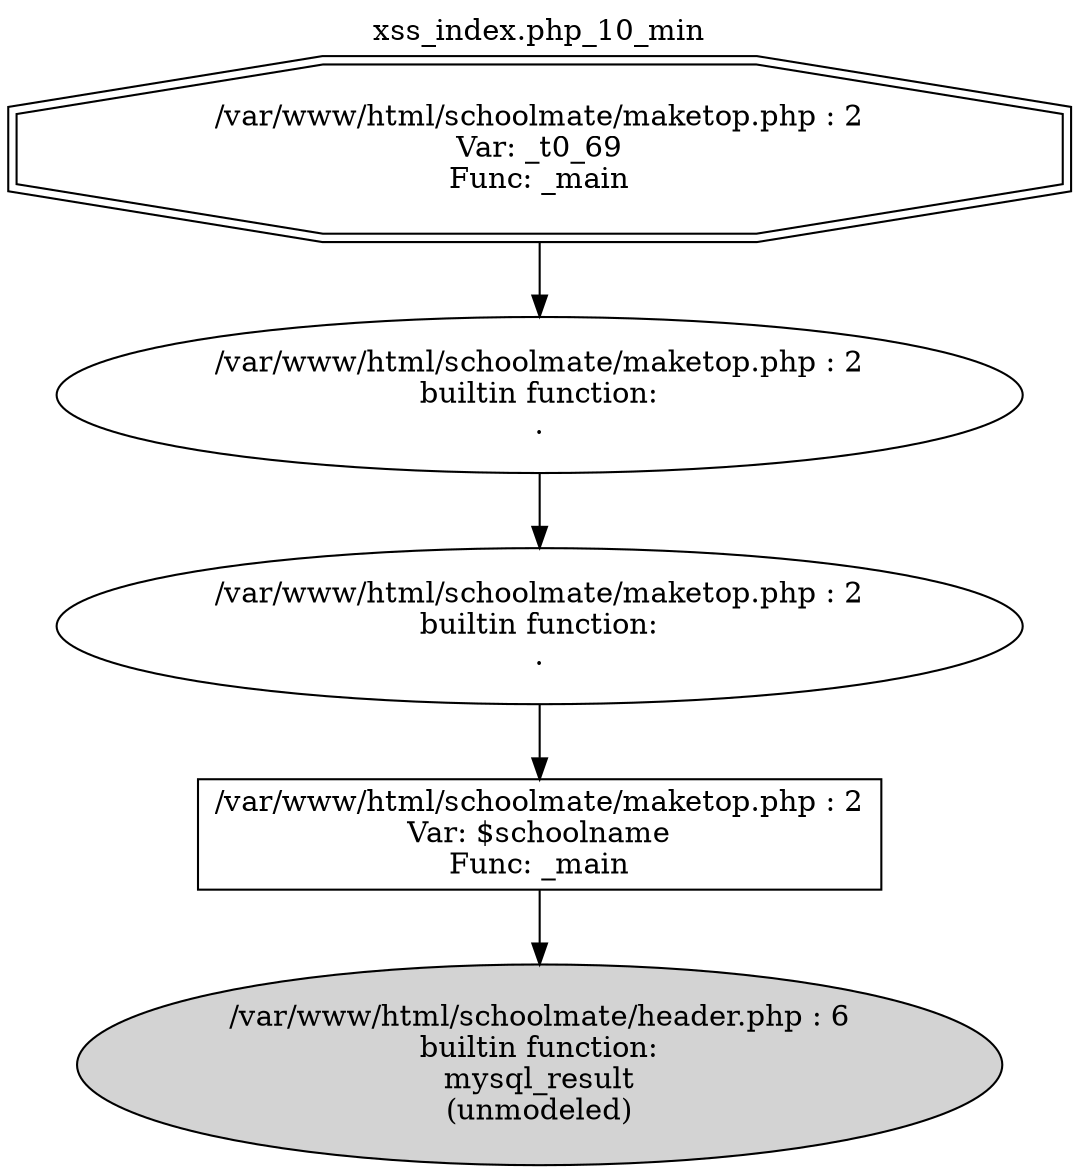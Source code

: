 digraph cfg {
  label="xss_index.php_10_min";
  labelloc=t;
  n1 [shape=doubleoctagon, label="/var/www/html/schoolmate/maketop.php : 2\nVar: _t0_69\nFunc: _main\n"];
  n2 [shape=ellipse, label="/var/www/html/schoolmate/maketop.php : 2\nbuiltin function:\n.\n"];
  n3 [shape=ellipse, label="/var/www/html/schoolmate/maketop.php : 2\nbuiltin function:\n.\n"];
  n4 [shape=box, label="/var/www/html/schoolmate/maketop.php : 2\nVar: $schoolname\nFunc: _main\n"];
  n5 [shape=ellipse, label="/var/www/html/schoolmate/header.php : 6\nbuiltin function:\nmysql_result\n(unmodeled)\n",style=filled];
  n1 -> n2;
  n2 -> n3;
  n3 -> n4;
  n4 -> n5;
}

